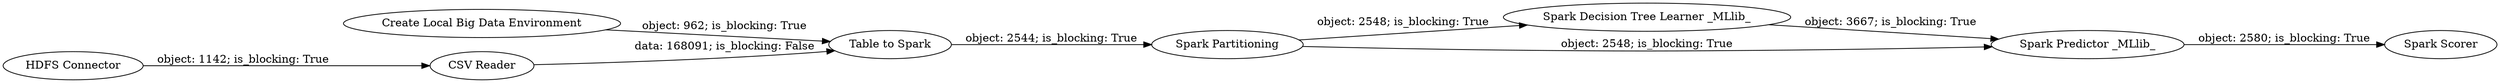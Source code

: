 digraph {
	"-8388674643414763290_2" [label="Create Local Big Data Environment"]
	"-8388674643414763290_4" [label="CSV Reader"]
	"-8388674643414763290_7" [label="Spark Scorer"]
	"-8388674643414763290_5" [label="Spark Decision Tree Learner _MLlib_"]
	"-8388674643414763290_8" [label="Spark Partitioning"]
	"-8388674643414763290_3" [label="Table to Spark"]
	"-8388674643414763290_6" [label="Spark Predictor _MLlib_"]
	"-8388674643414763290_1" [label="HDFS Connector"]
	"-8388674643414763290_8" -> "-8388674643414763290_6" [label="object: 2548; is_blocking: True"]
	"-8388674643414763290_8" -> "-8388674643414763290_5" [label="object: 2548; is_blocking: True"]
	"-8388674643414763290_4" -> "-8388674643414763290_3" [label="data: 168091; is_blocking: False"]
	"-8388674643414763290_5" -> "-8388674643414763290_6" [label="object: 3667; is_blocking: True"]
	"-8388674643414763290_2" -> "-8388674643414763290_3" [label="object: 962; is_blocking: True"]
	"-8388674643414763290_3" -> "-8388674643414763290_8" [label="object: 2544; is_blocking: True"]
	"-8388674643414763290_6" -> "-8388674643414763290_7" [label="object: 2580; is_blocking: True"]
	"-8388674643414763290_1" -> "-8388674643414763290_4" [label="object: 1142; is_blocking: True"]
	rankdir=LR
}
